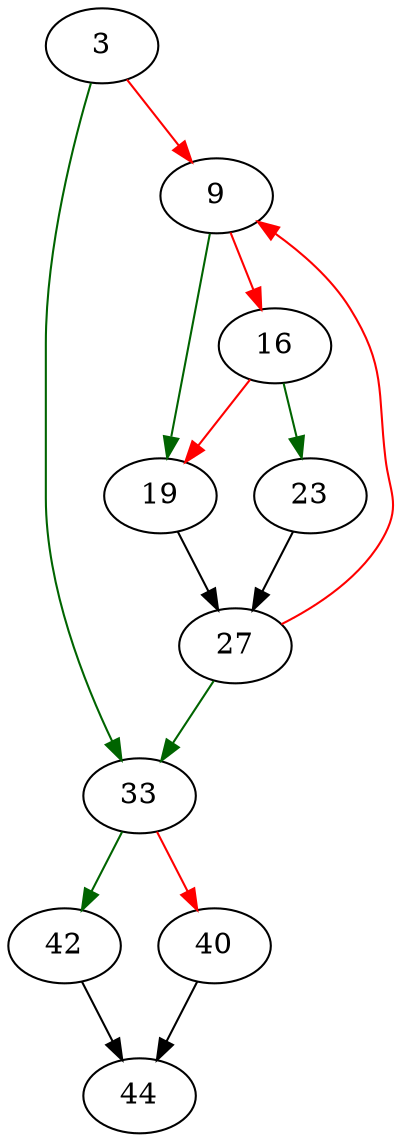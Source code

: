 strict digraph "argmatch_valid" {
	// Node definitions.
	3 [entry=true];
	33;
	9;
	19;
	16;
	23;
	27;
	42;
	40;
	44;

	// Edge definitions.
	3 -> 33 [
		color=darkgreen
		cond=true
	];
	3 -> 9 [
		color=red
		cond=false
	];
	33 -> 42 [
		color=darkgreen
		cond=true
	];
	33 -> 40 [
		color=red
		cond=false
	];
	9 -> 19 [
		color=darkgreen
		cond=true
	];
	9 -> 16 [
		color=red
		cond=false
	];
	19 -> 27;
	16 -> 19 [
		color=red
		cond=false
	];
	16 -> 23 [
		color=darkgreen
		cond=true
	];
	23 -> 27;
	27 -> 33 [
		color=darkgreen
		cond=true
	];
	27 -> 9 [
		color=red
		cond=false
	];
	42 -> 44;
	40 -> 44;
}